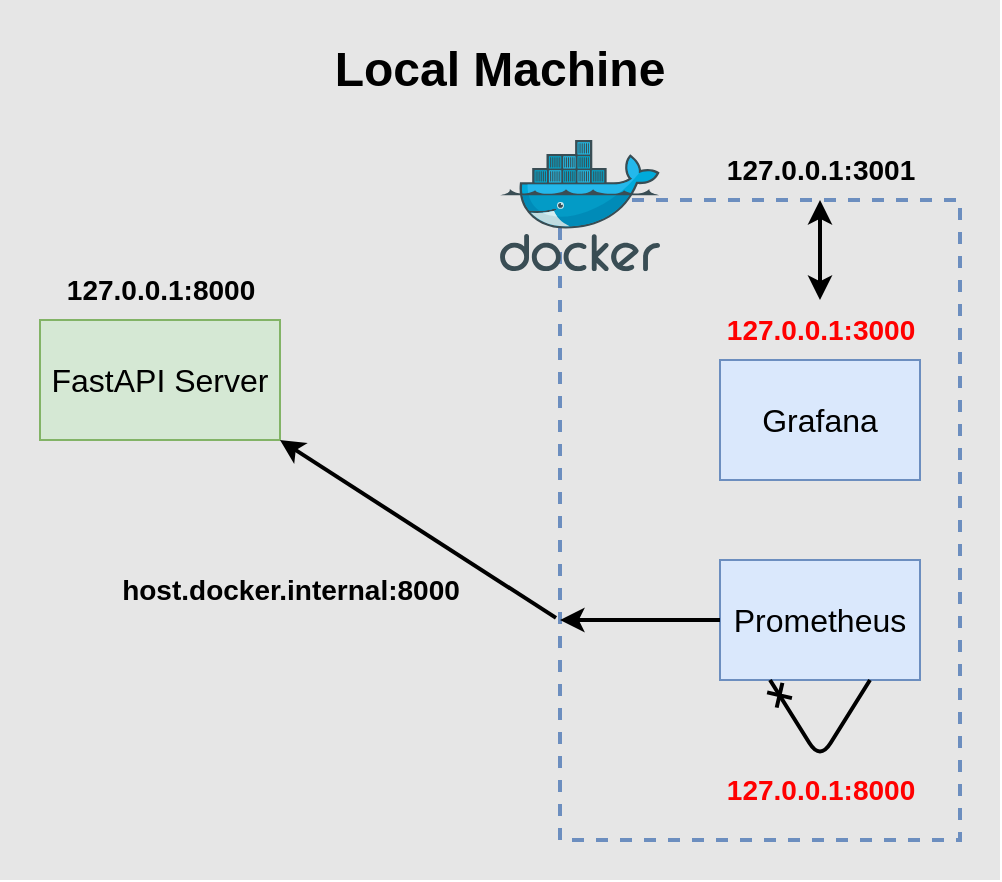 <mxfile>
    <diagram id="nXNkf52PJsOYaBlfsK34" name="Page-1">
        <mxGraphModel dx="1726" dy="591" grid="1" gridSize="10" guides="1" tooltips="1" connect="1" arrows="1" fold="1" page="1" pageScale="1" pageWidth="850" pageHeight="1100" math="0" shadow="0">
            <root>
                <mxCell id="0"/>
                <mxCell id="1" parent="0"/>
                <mxCell id="20" value="" style="rounded=0;whiteSpace=wrap;html=1;strokeWidth=2;fontSize=24;fontColor=#000000;fillColor=#E6E6E6;strokeColor=none;" vertex="1" parent="1">
                    <mxGeometry x="80" y="60" width="500" height="440" as="geometry"/>
                </mxCell>
                <mxCell id="2" value="Prometheus" style="rounded=0;whiteSpace=wrap;html=1;fillColor=#dae8fc;strokeColor=#6c8ebf;fontSize=16;" vertex="1" parent="1">
                    <mxGeometry x="440" y="340" width="100" height="60" as="geometry"/>
                </mxCell>
                <mxCell id="4" value="Grafana" style="rounded=0;whiteSpace=wrap;html=1;fillColor=#dae8fc;strokeColor=#6c8ebf;fontSize=16;" vertex="1" parent="1">
                    <mxGeometry x="440" y="240" width="100" height="60" as="geometry"/>
                </mxCell>
                <mxCell id="5" value="FastAPI Server" style="rounded=0;whiteSpace=wrap;html=1;fontSize=16;fillColor=#d5e8d4;strokeColor=#82b366;" vertex="1" parent="1">
                    <mxGeometry x="100" y="220" width="120" height="60" as="geometry"/>
                </mxCell>
                <mxCell id="6" value="127.0.0.1:8000" style="text;html=1;align=center;verticalAlign=middle;resizable=0;points=[];autosize=1;strokeColor=none;fillColor=none;fontSize=14;fontStyle=1" vertex="1" parent="1">
                    <mxGeometry x="100" y="190" width="120" height="30" as="geometry"/>
                </mxCell>
                <mxCell id="7" value="&lt;font&gt;127.0.0.1&lt;/font&gt;:3000" style="text;html=1;align=center;verticalAlign=middle;resizable=0;points=[];autosize=1;strokeColor=none;fillColor=none;fontSize=14;fontColor=#FF0000;fontStyle=1" vertex="1" parent="1">
                    <mxGeometry x="430" y="210" width="120" height="30" as="geometry"/>
                </mxCell>
                <mxCell id="9" value="" style="rounded=0;whiteSpace=wrap;html=1;fontSize=14;fillColor=none;dashed=1;strokeWidth=2;strokeColor=#6c8ebf;" vertex="1" parent="1">
                    <mxGeometry x="360" y="160" width="200" height="320" as="geometry"/>
                </mxCell>
                <mxCell id="10" value="" style="endArrow=classic;startArrow=classic;html=1;fontSize=14;fontColor=#FF0000;strokeWidth=2;" edge="1" parent="1">
                    <mxGeometry width="50" height="50" relative="1" as="geometry">
                        <mxPoint x="490" y="210" as="sourcePoint"/>
                        <mxPoint x="490" y="160" as="targetPoint"/>
                    </mxGeometry>
                </mxCell>
                <mxCell id="11" value="127.0.0.1:3001" style="text;html=1;align=center;verticalAlign=middle;resizable=0;points=[];autosize=1;strokeColor=none;fillColor=none;fontSize=14;fontStyle=1" vertex="1" parent="1">
                    <mxGeometry x="430" y="130" width="120" height="30" as="geometry"/>
                </mxCell>
                <mxCell id="12" value="" style="endArrow=cross;html=1;strokeWidth=2;fontSize=14;fontColor=#FF0000;exitX=0.75;exitY=1;exitDx=0;exitDy=0;entryX=0.25;entryY=1;entryDx=0;entryDy=0;endFill=0;" edge="1" parent="1" source="2" target="2">
                    <mxGeometry width="50" height="50" relative="1" as="geometry">
                        <mxPoint x="230" y="410" as="sourcePoint"/>
                        <mxPoint x="490" y="440" as="targetPoint"/>
                        <Array as="points">
                            <mxPoint x="490" y="440"/>
                        </Array>
                    </mxGeometry>
                </mxCell>
                <mxCell id="13" value="127.0.0.1:8000" style="text;html=1;align=center;verticalAlign=middle;resizable=0;points=[];autosize=1;strokeColor=none;fillColor=none;fontSize=14;fontStyle=1;fontColor=#FF0000;" vertex="1" parent="1">
                    <mxGeometry x="430" y="440" width="120" height="30" as="geometry"/>
                </mxCell>
                <mxCell id="14" value="" style="endArrow=classic;html=1;strokeWidth=2;fontSize=14;fontColor=#FF0000;exitX=0;exitY=0.5;exitDx=0;exitDy=0;" edge="1" parent="1" source="2">
                    <mxGeometry width="50" height="50" relative="1" as="geometry">
                        <mxPoint x="500" y="380" as="sourcePoint"/>
                        <mxPoint x="360" y="370" as="targetPoint"/>
                    </mxGeometry>
                </mxCell>
                <mxCell id="16" value="&lt;font color=&quot;#000000&quot;&gt;host.docker.internal:8000&lt;/font&gt;" style="text;html=1;align=center;verticalAlign=middle;resizable=0;points=[];autosize=1;strokeColor=none;fillColor=none;fontSize=14;fontStyle=1;fontColor=#FF0000;" vertex="1" parent="1">
                    <mxGeometry x="130" y="340" width="190" height="30" as="geometry"/>
                </mxCell>
                <mxCell id="17" value="" style="endArrow=classic;html=1;strokeWidth=2;fontSize=14;fontColor=#000000;exitX=-0.01;exitY=0.653;exitDx=0;exitDy=0;exitPerimeter=0;entryX=1;entryY=1;entryDx=0;entryDy=0;" edge="1" parent="1" source="9" target="5">
                    <mxGeometry width="50" height="50" relative="1" as="geometry">
                        <mxPoint x="500" y="280" as="sourcePoint"/>
                        <mxPoint x="550" y="230" as="targetPoint"/>
                    </mxGeometry>
                </mxCell>
                <mxCell id="3" value="" style="sketch=0;aspect=fixed;html=1;points=[];align=center;image;fontSize=12;image=img/lib/mscae/Docker.svg;" vertex="1" parent="1">
                    <mxGeometry x="330" y="130" width="80" height="65.6" as="geometry"/>
                </mxCell>
                <mxCell id="19" value="Local Machine" style="text;html=1;strokeColor=none;fillColor=none;align=center;verticalAlign=middle;whiteSpace=wrap;rounded=0;dashed=1;strokeWidth=2;fontSize=24;fontColor=#000000;fontStyle=1" vertex="1" parent="1">
                    <mxGeometry x="240" y="80" width="180" height="30" as="geometry"/>
                </mxCell>
            </root>
        </mxGraphModel>
    </diagram>
</mxfile>
